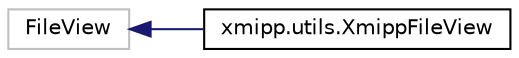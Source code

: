 digraph "Graphical Class Hierarchy"
{
  edge [fontname="Helvetica",fontsize="10",labelfontname="Helvetica",labelfontsize="10"];
  node [fontname="Helvetica",fontsize="10",shape=record];
  rankdir="LR";
  Node86 [label="FileView",height=0.2,width=0.4,color="grey75", fillcolor="white", style="filled"];
  Node86 -> Node0 [dir="back",color="midnightblue",fontsize="10",style="solid",fontname="Helvetica"];
  Node0 [label="xmipp.utils.XmippFileView",height=0.2,width=0.4,color="black", fillcolor="white", style="filled",URL="$classxmipp_1_1utils_1_1XmippFileView.html"];
}
